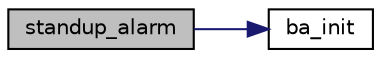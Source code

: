 digraph "standup_alarm"
{
  edge [fontname="Helvetica",fontsize="10",labelfontname="Helvetica",labelfontsize="10"];
  node [fontname="Helvetica",fontsize="10",shape=record];
  rankdir="LR";
  Node1 [label="standup_alarm",height=0.2,width=0.4,color="black", fillcolor="grey75", style="filled" fontcolor="black"];
  Node1 -> Node2 [color="midnightblue",fontsize="10",style="solid",fontname="Helvetica"];
  Node2 [label="ba_init",height=0.2,width=0.4,color="black", fillcolor="white", style="filled",URL="$ba_8c.html#a7b0b05d7410aab4d1ca74260ac1ab85e"];
}
